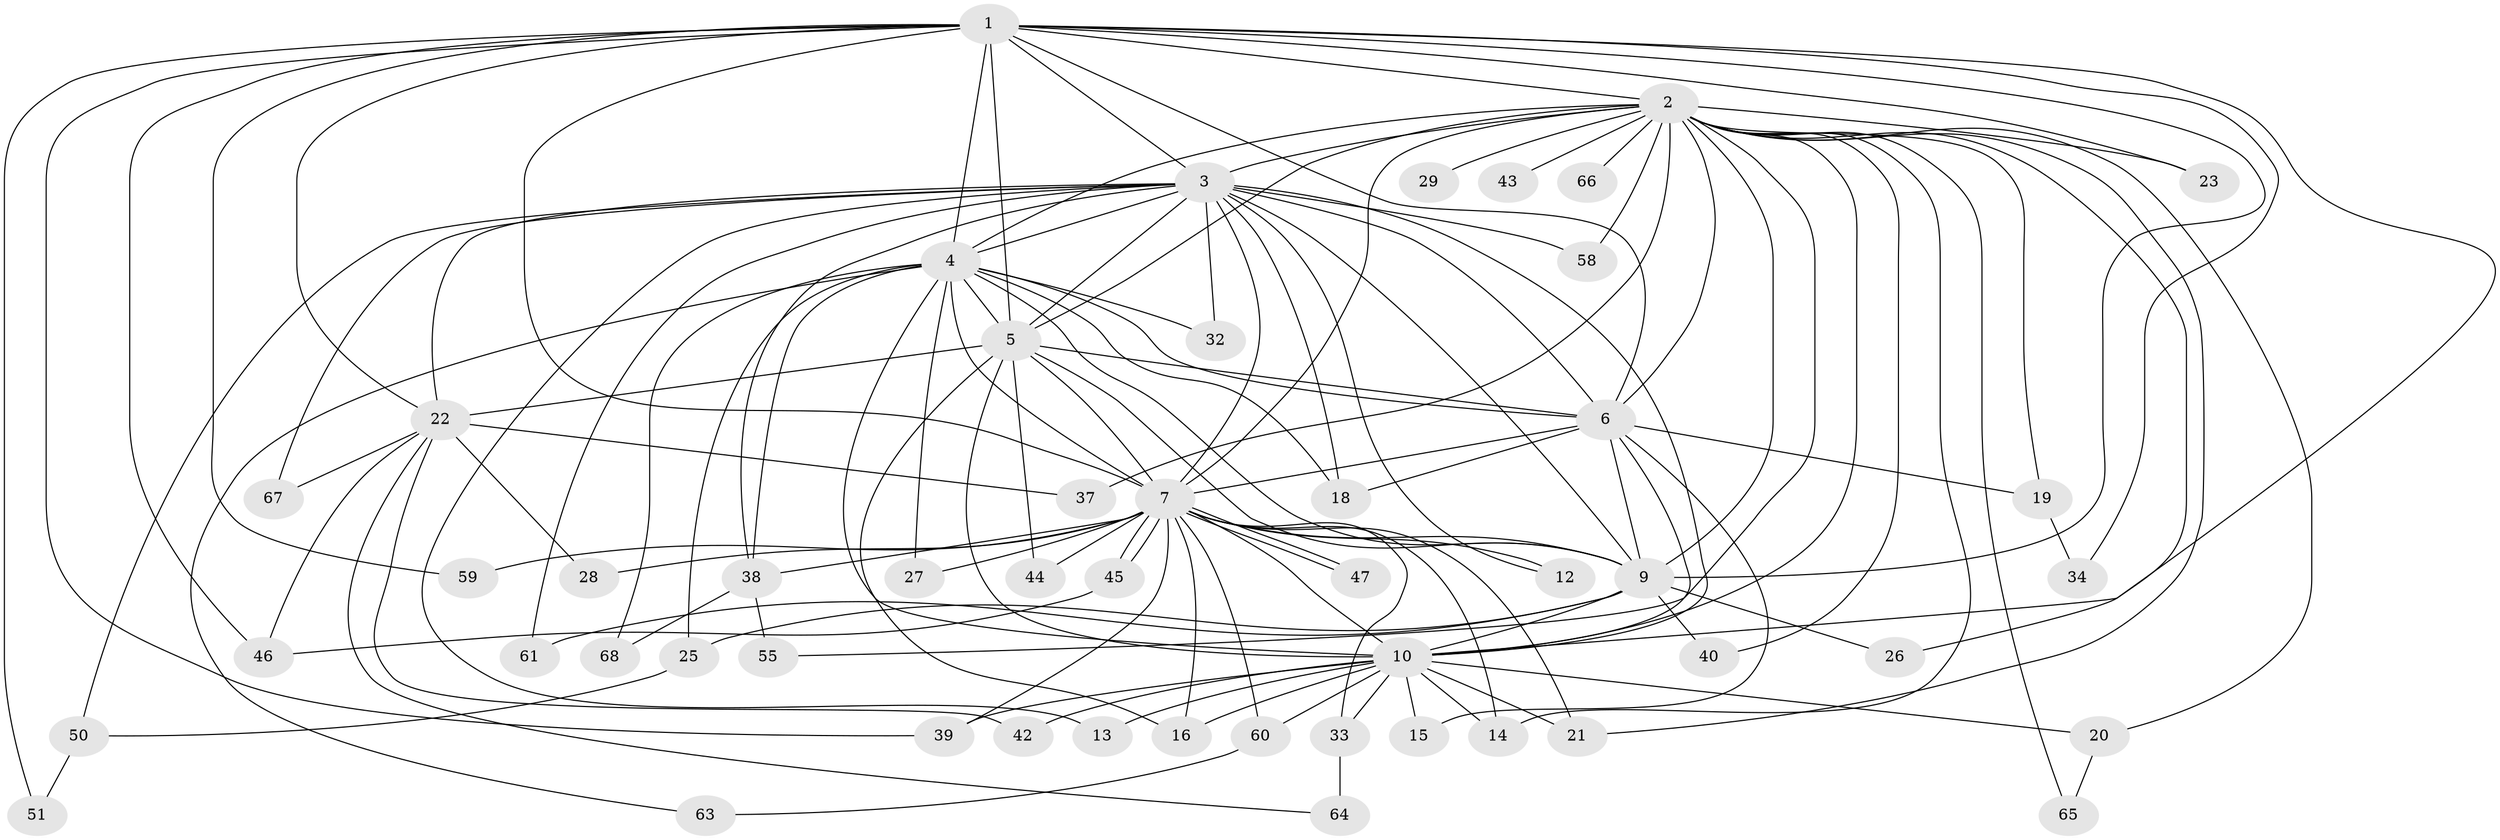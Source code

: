 // Generated by graph-tools (version 1.1) at 2025/51/02/27/25 19:51:42]
// undirected, 51 vertices, 125 edges
graph export_dot {
graph [start="1"]
  node [color=gray90,style=filled];
  1 [super="+62"];
  2 [super="+8"];
  3 [super="+11"];
  4 [super="+48"];
  5 [super="+57"];
  6 [super="+41"];
  7 [super="+17"];
  9 [super="+30"];
  10 [super="+35"];
  12;
  13;
  14 [super="+36"];
  15;
  16 [super="+52"];
  18 [super="+53"];
  19;
  20;
  21 [super="+31"];
  22 [super="+24"];
  23;
  25;
  26;
  27;
  28;
  29;
  32;
  33;
  34;
  37;
  38 [super="+56"];
  39 [super="+54"];
  40;
  42;
  43;
  44;
  45;
  46 [super="+49"];
  47;
  50;
  51;
  55;
  58;
  59;
  60;
  61;
  63;
  64;
  65;
  66;
  67;
  68;
  1 -- 2 [weight=2];
  1 -- 3;
  1 -- 4;
  1 -- 5;
  1 -- 6;
  1 -- 7 [weight=3];
  1 -- 9;
  1 -- 10;
  1 -- 22;
  1 -- 23;
  1 -- 34;
  1 -- 51;
  1 -- 59;
  1 -- 46;
  1 -- 39;
  2 -- 3 [weight=3];
  2 -- 4 [weight=2];
  2 -- 5 [weight=2];
  2 -- 6 [weight=2];
  2 -- 7 [weight=2];
  2 -- 9 [weight=2];
  2 -- 10 [weight=3];
  2 -- 19;
  2 -- 20;
  2 -- 23;
  2 -- 26;
  2 -- 29 [weight=2];
  2 -- 43 [weight=2];
  2 -- 55;
  2 -- 58;
  2 -- 65;
  2 -- 66;
  2 -- 14;
  2 -- 37;
  2 -- 40;
  2 -- 21;
  3 -- 4;
  3 -- 5;
  3 -- 6;
  3 -- 7;
  3 -- 9 [weight=2];
  3 -- 10;
  3 -- 12;
  3 -- 13;
  3 -- 18;
  3 -- 22 [weight=2];
  3 -- 32;
  3 -- 38;
  3 -- 50;
  3 -- 58;
  3 -- 61;
  3 -- 67;
  4 -- 5;
  4 -- 6;
  4 -- 7;
  4 -- 9;
  4 -- 10 [weight=2];
  4 -- 18;
  4 -- 25;
  4 -- 27;
  4 -- 32;
  4 -- 38;
  4 -- 68;
  4 -- 63;
  5 -- 6;
  5 -- 7;
  5 -- 9;
  5 -- 10;
  5 -- 16;
  5 -- 44;
  5 -- 22;
  6 -- 7 [weight=2];
  6 -- 9;
  6 -- 10;
  6 -- 15;
  6 -- 19;
  6 -- 18;
  7 -- 9;
  7 -- 10;
  7 -- 12;
  7 -- 14;
  7 -- 21;
  7 -- 27;
  7 -- 33;
  7 -- 39;
  7 -- 44;
  7 -- 45;
  7 -- 45;
  7 -- 47;
  7 -- 47;
  7 -- 59;
  7 -- 60;
  7 -- 28;
  7 -- 38;
  7 -- 16;
  9 -- 10;
  9 -- 25;
  9 -- 26;
  9 -- 40;
  9 -- 61;
  10 -- 13;
  10 -- 15;
  10 -- 16;
  10 -- 20;
  10 -- 21;
  10 -- 33;
  10 -- 39;
  10 -- 60;
  10 -- 42;
  10 -- 14;
  19 -- 34;
  20 -- 65;
  22 -- 28;
  22 -- 37;
  22 -- 46;
  22 -- 64;
  22 -- 67;
  22 -- 42;
  25 -- 50;
  33 -- 64;
  38 -- 55;
  38 -- 68;
  45 -- 46;
  50 -- 51;
  60 -- 63;
}
